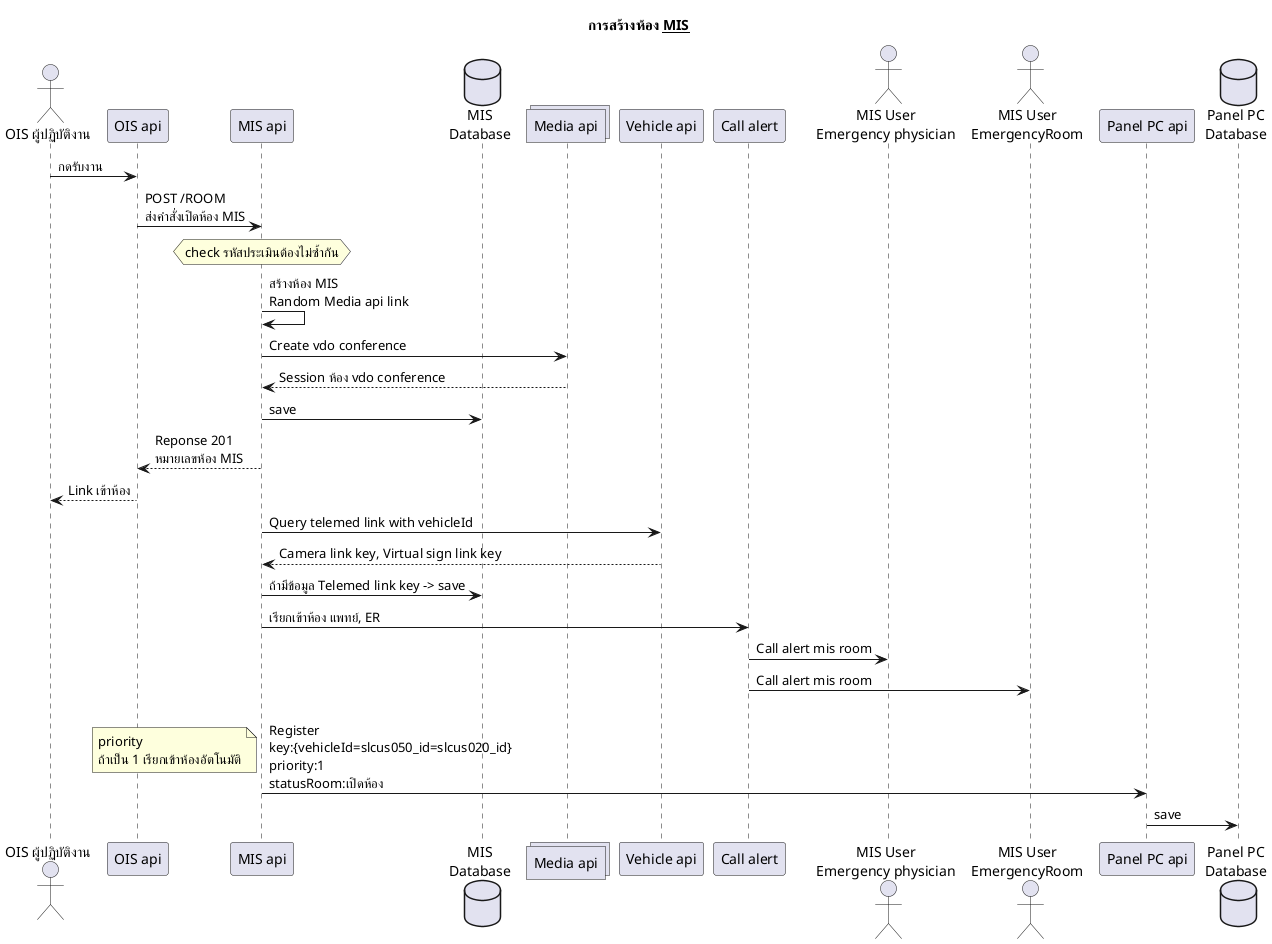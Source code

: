 @startuml
Title การสร้างห้อง __MIS__
  actor "OIS ผู้ปฏิบัติงาน" as OIS
  OIS -> "OIS api": กดรับงาน
  "OIS api"-> "MIS api": POST /ROOM\nส่งคำสั่งเปิดห้อง MIS

  hnote over "MIS api"
    check รหัสประเมินต้องไม่ซ้ำกัน
  endnote
  "MIS api" -> "MIS api": สร้างห้อง MIS\nRandom Media api link

  database "MIS\nDatabase" as misdb

  collections "Media api" as MediaApi
  "MIS api" -> MediaApi: Create vdo conference
  "MIS api" <-- MediaApi: Session ห้อง vdo conference
  "MIS api" -> misdb: save

  "OIS api"<-- "MIS api": Reponse 201\nหมายเลขห้อง MIS
  OIS <-- "OIS api": Link เข้าห้อง

  "MIS api" -> "Vehicle api": Query telemed link with vehicleId
  "MIS api" <-- "Vehicle api": Camera link key, Virtual sign link key
  "MIS api" -> misdb: ถ้ามีข้อมูล Telemed link key -> save
  "MIS api" -> "Call alert": เรียกเข้าห้อง แพทย์, ER

  actor "MIS User\nEmergency physician" as MD
  actor "MIS User\nEmergencyRoom" as ER

  "Call alert" -> MD: Call alert mis room
  "Call alert" -> ER: Call alert mis room

  "MIS api" -> "Panel PC api": \nRegister\nkey:{vehicleId=slcus050_id=slcus020_id}\npriority:1\nstatusRoom:เปิดห้อง
  note left: priority\nถ้าเป็น 1 เรียกเข้าห้องอัตโนมัติ
  database "Panel PC\nDatabase" as paneldb
  "Panel PC api" -> paneldb: save
@enduml
